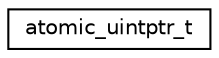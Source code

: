 digraph "Graphical Class Hierarchy"
{
 // LATEX_PDF_SIZE
  edge [fontname="Helvetica",fontsize="10",labelfontname="Helvetica",labelfontsize="10"];
  node [fontname="Helvetica",fontsize="10",shape=record];
  rankdir="LR";
  Node0 [label="atomic_uintptr_t",height=0.2,width=0.4,color="black", fillcolor="white", style="filled",URL="$structatomic__uintptr__t.html",tooltip="Type with the same alignment and size as atomic_uintptr_t"];
}
